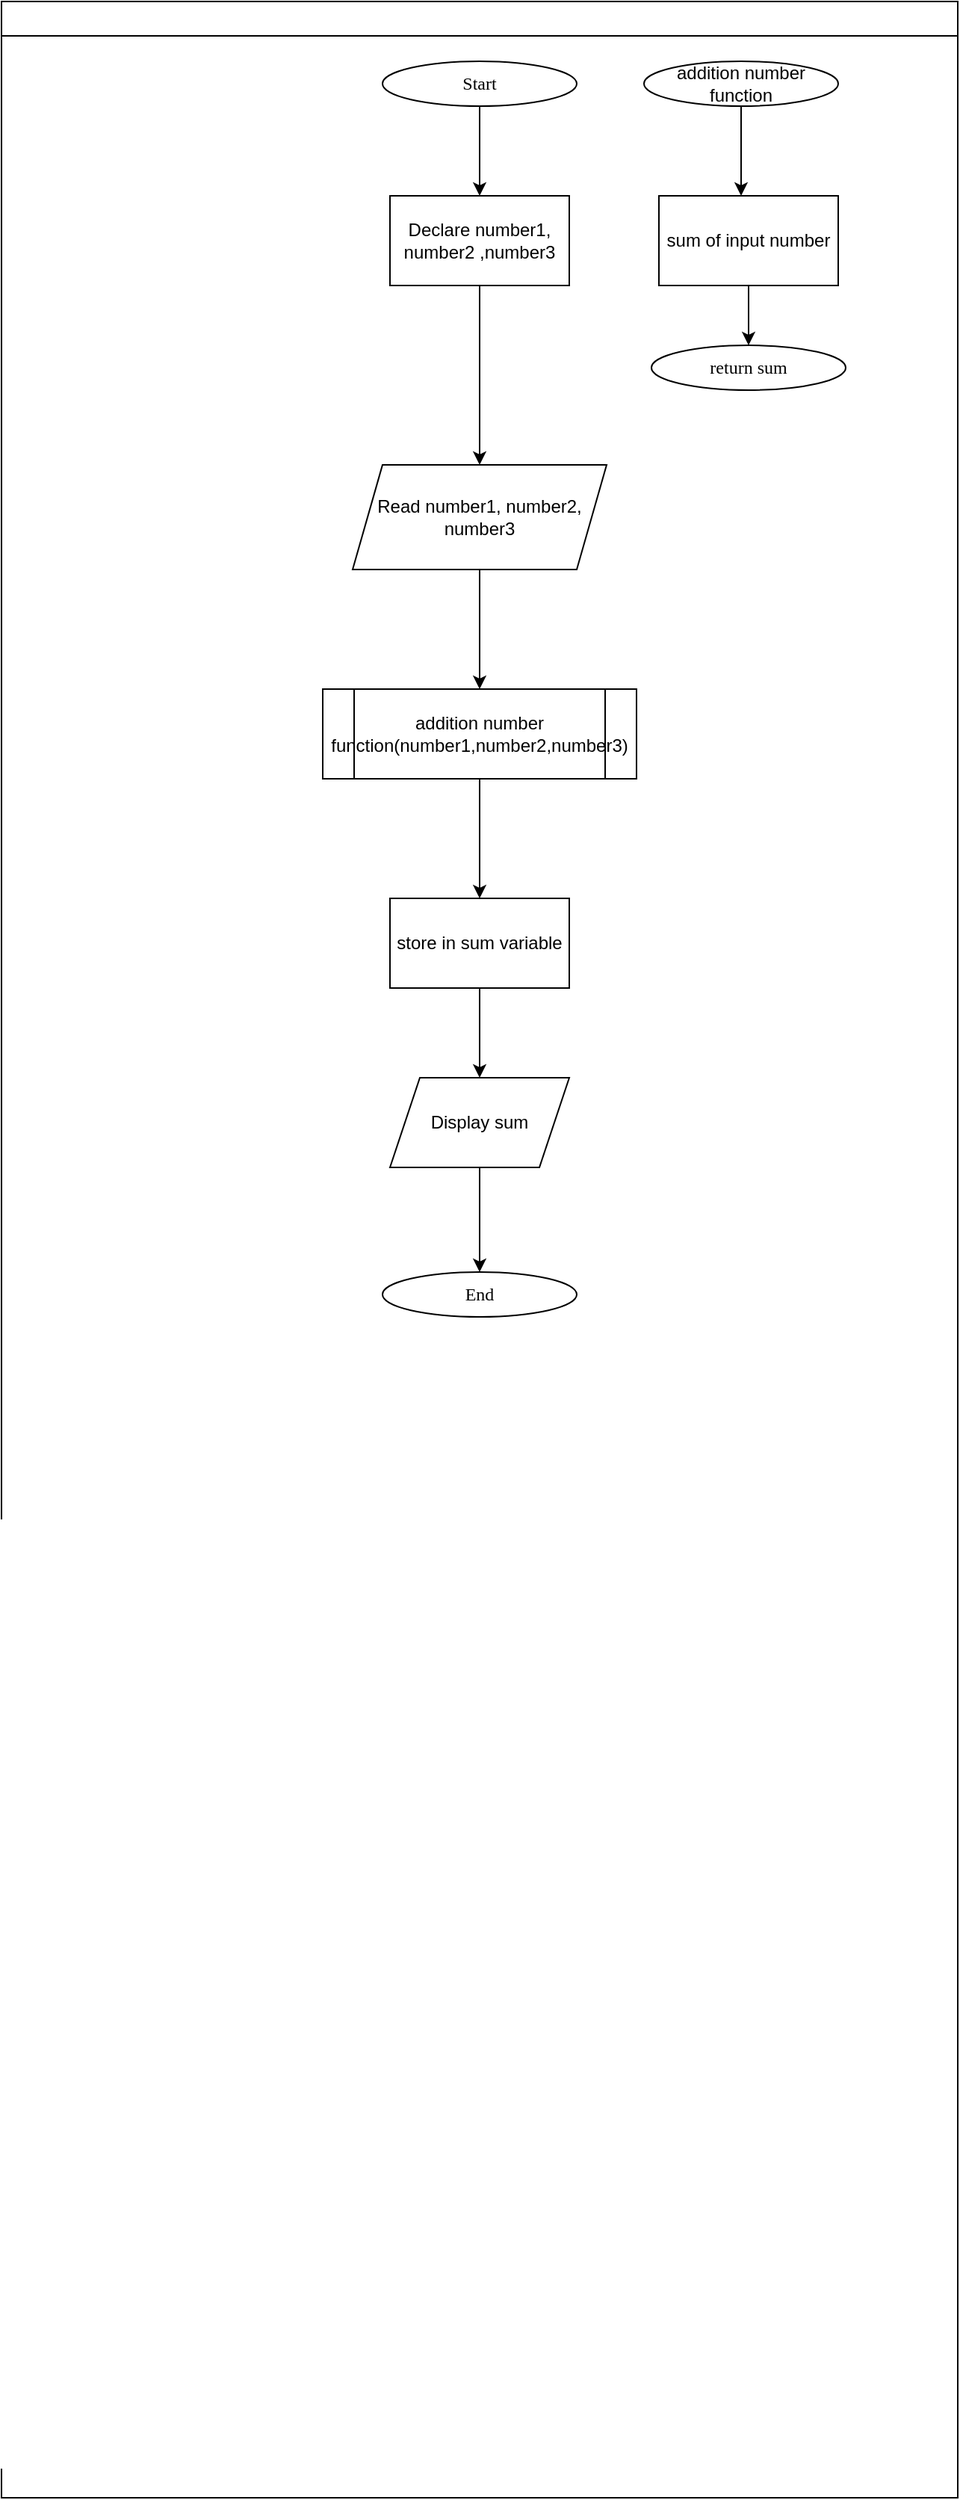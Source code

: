 <mxfile version="25.0.3">
  <diagram id="C5RBs43oDa-KdzZeNtuy" name="Page-1">
    <mxGraphModel dx="1355" dy="289" grid="1" gridSize="10" guides="1" tooltips="1" connect="1" arrows="1" fold="1" page="1" pageScale="1" pageWidth="827" pageHeight="1169" math="0" shadow="0">
      <root>
        <mxCell id="WIyWlLk6GJQsqaUBKTNV-0" />
        <mxCell id="WIyWlLk6GJQsqaUBKTNV-1" parent="WIyWlLk6GJQsqaUBKTNV-0" />
        <mxCell id="mvioNwK95yMqdUQ73LqQ-36" value="" style="swimlane;fontFamily=Sarabun;fontSource=https%3A%2F%2Ffonts.googleapis.com%2Fcss%3Ffamily%3DSarabun;" parent="WIyWlLk6GJQsqaUBKTNV-1" vertex="1">
          <mxGeometry x="-740" y="60" width="640" height="1670" as="geometry" />
        </mxCell>
        <mxCell id="pXdczCPLqUhGzNIIeVMN-3" style="edgeStyle=orthogonalEdgeStyle;rounded=0;orthogonalLoop=1;jettySize=auto;html=1;" edge="1" parent="mvioNwK95yMqdUQ73LqQ-36" source="mvioNwK95yMqdUQ73LqQ-35">
          <mxGeometry relative="1" as="geometry">
            <mxPoint x="320" y="130" as="targetPoint" />
          </mxGeometry>
        </mxCell>
        <mxCell id="mvioNwK95yMqdUQ73LqQ-35" value="&lt;font data-font-src=&quot;https://fonts.googleapis.com/css?family=Sarabun&quot; face=&quot;Sarabun&quot;&gt;Start&lt;/font&gt;" style="ellipse;whiteSpace=wrap;html=1;" parent="mvioNwK95yMqdUQ73LqQ-36" vertex="1">
          <mxGeometry x="255" y="40" width="130" height="30" as="geometry" />
        </mxCell>
        <mxCell id="pXdczCPLqUhGzNIIeVMN-4" style="edgeStyle=orthogonalEdgeStyle;rounded=0;orthogonalLoop=1;jettySize=auto;html=1;" edge="1" parent="mvioNwK95yMqdUQ73LqQ-36" source="pXdczCPLqUhGzNIIeVMN-2">
          <mxGeometry relative="1" as="geometry">
            <mxPoint x="320" y="310" as="targetPoint" />
          </mxGeometry>
        </mxCell>
        <mxCell id="pXdczCPLqUhGzNIIeVMN-2" value="Declare number1, number2 ,number3" style="rounded=0;whiteSpace=wrap;html=1;" vertex="1" parent="mvioNwK95yMqdUQ73LqQ-36">
          <mxGeometry x="260" y="130" width="120" height="60" as="geometry" />
        </mxCell>
        <mxCell id="pXdczCPLqUhGzNIIeVMN-6" style="edgeStyle=orthogonalEdgeStyle;rounded=0;orthogonalLoop=1;jettySize=auto;html=1;" edge="1" parent="mvioNwK95yMqdUQ73LqQ-36" source="pXdczCPLqUhGzNIIeVMN-5">
          <mxGeometry relative="1" as="geometry">
            <mxPoint x="320" y="460.0" as="targetPoint" />
          </mxGeometry>
        </mxCell>
        <mxCell id="pXdczCPLqUhGzNIIeVMN-5" value="Read number1, number2, number3" style="shape=parallelogram;perimeter=parallelogramPerimeter;whiteSpace=wrap;html=1;fixedSize=1;" vertex="1" parent="mvioNwK95yMqdUQ73LqQ-36">
          <mxGeometry x="235" y="310" width="170" height="70" as="geometry" />
        </mxCell>
        <mxCell id="pXdczCPLqUhGzNIIeVMN-15" style="edgeStyle=orthogonalEdgeStyle;rounded=0;orthogonalLoop=1;jettySize=auto;html=1;" edge="1" parent="mvioNwK95yMqdUQ73LqQ-36" source="pXdczCPLqUhGzNIIeVMN-7">
          <mxGeometry relative="1" as="geometry">
            <mxPoint x="320" y="600" as="targetPoint" />
          </mxGeometry>
        </mxCell>
        <mxCell id="pXdczCPLqUhGzNIIeVMN-7" value="addition number function(number1,number2,number3)" style="shape=process;whiteSpace=wrap;html=1;backgroundOutline=1;" vertex="1" parent="mvioNwK95yMqdUQ73LqQ-36">
          <mxGeometry x="215" y="460" width="210" height="60" as="geometry" />
        </mxCell>
        <mxCell id="pXdczCPLqUhGzNIIeVMN-9" style="edgeStyle=orthogonalEdgeStyle;rounded=0;orthogonalLoop=1;jettySize=auto;html=1;" edge="1" parent="mvioNwK95yMqdUQ73LqQ-36" source="pXdczCPLqUhGzNIIeVMN-8">
          <mxGeometry relative="1" as="geometry">
            <mxPoint x="495" y="130" as="targetPoint" />
          </mxGeometry>
        </mxCell>
        <mxCell id="pXdczCPLqUhGzNIIeVMN-8" value="addition number function" style="ellipse;whiteSpace=wrap;html=1;" vertex="1" parent="mvioNwK95yMqdUQ73LqQ-36">
          <mxGeometry x="430" y="40" width="130" height="30" as="geometry" />
        </mxCell>
        <mxCell id="pXdczCPLqUhGzNIIeVMN-12" style="edgeStyle=orthogonalEdgeStyle;rounded=0;orthogonalLoop=1;jettySize=auto;html=1;" edge="1" parent="mvioNwK95yMqdUQ73LqQ-36" source="pXdczCPLqUhGzNIIeVMN-10">
          <mxGeometry relative="1" as="geometry">
            <mxPoint x="500" y="230" as="targetPoint" />
          </mxGeometry>
        </mxCell>
        <mxCell id="pXdczCPLqUhGzNIIeVMN-10" value="sum of input number" style="rounded=0;whiteSpace=wrap;html=1;" vertex="1" parent="mvioNwK95yMqdUQ73LqQ-36">
          <mxGeometry x="440" y="130" width="120" height="60" as="geometry" />
        </mxCell>
        <mxCell id="pXdczCPLqUhGzNIIeVMN-14" value="&lt;font face=&quot;Sarabun&quot;&gt;return sum&lt;/font&gt;" style="ellipse;whiteSpace=wrap;html=1;" vertex="1" parent="mvioNwK95yMqdUQ73LqQ-36">
          <mxGeometry x="435" y="230" width="130" height="30" as="geometry" />
        </mxCell>
        <mxCell id="pXdczCPLqUhGzNIIeVMN-17" style="edgeStyle=orthogonalEdgeStyle;rounded=0;orthogonalLoop=1;jettySize=auto;html=1;" edge="1" parent="mvioNwK95yMqdUQ73LqQ-36" source="pXdczCPLqUhGzNIIeVMN-16">
          <mxGeometry relative="1" as="geometry">
            <mxPoint x="320" y="720" as="targetPoint" />
          </mxGeometry>
        </mxCell>
        <mxCell id="pXdczCPLqUhGzNIIeVMN-16" value="store in sum variable" style="rounded=0;whiteSpace=wrap;html=1;" vertex="1" parent="mvioNwK95yMqdUQ73LqQ-36">
          <mxGeometry x="260" y="600" width="120" height="60" as="geometry" />
        </mxCell>
        <mxCell id="pXdczCPLqUhGzNIIeVMN-19" style="edgeStyle=orthogonalEdgeStyle;rounded=0;orthogonalLoop=1;jettySize=auto;html=1;" edge="1" parent="mvioNwK95yMqdUQ73LqQ-36" source="pXdczCPLqUhGzNIIeVMN-18">
          <mxGeometry relative="1" as="geometry">
            <mxPoint x="320" y="850.0" as="targetPoint" />
          </mxGeometry>
        </mxCell>
        <mxCell id="pXdczCPLqUhGzNIIeVMN-18" value="Display sum" style="shape=parallelogram;perimeter=parallelogramPerimeter;whiteSpace=wrap;html=1;fixedSize=1;" vertex="1" parent="mvioNwK95yMqdUQ73LqQ-36">
          <mxGeometry x="260" y="720" width="120" height="60" as="geometry" />
        </mxCell>
        <mxCell id="pXdczCPLqUhGzNIIeVMN-20" value="&lt;font data-font-src=&quot;https://fonts.googleapis.com/css?family=Sarabun&quot; face=&quot;Sarabun&quot;&gt;End&lt;/font&gt;" style="ellipse;whiteSpace=wrap;html=1;" vertex="1" parent="mvioNwK95yMqdUQ73LqQ-36">
          <mxGeometry x="255" y="850" width="130" height="30" as="geometry" />
        </mxCell>
      </root>
    </mxGraphModel>
  </diagram>
</mxfile>
